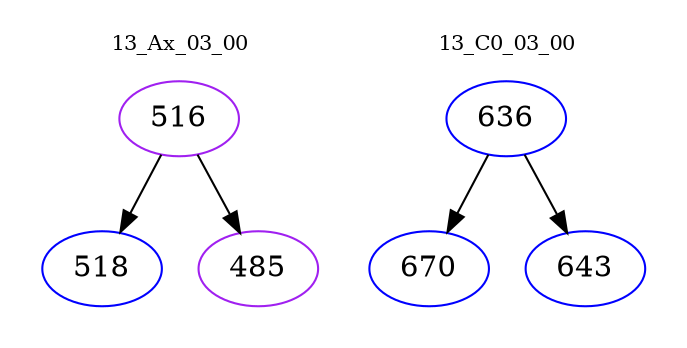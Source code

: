 digraph{
subgraph cluster_0 {
color = white
label = "13_Ax_03_00";
fontsize=10;
T0_516 [label="516", color="purple"]
T0_516 -> T0_518 [color="black"]
T0_518 [label="518", color="blue"]
T0_516 -> T0_485 [color="black"]
T0_485 [label="485", color="purple"]
}
subgraph cluster_1 {
color = white
label = "13_C0_03_00";
fontsize=10;
T1_636 [label="636", color="blue"]
T1_636 -> T1_670 [color="black"]
T1_670 [label="670", color="blue"]
T1_636 -> T1_643 [color="black"]
T1_643 [label="643", color="blue"]
}
}
